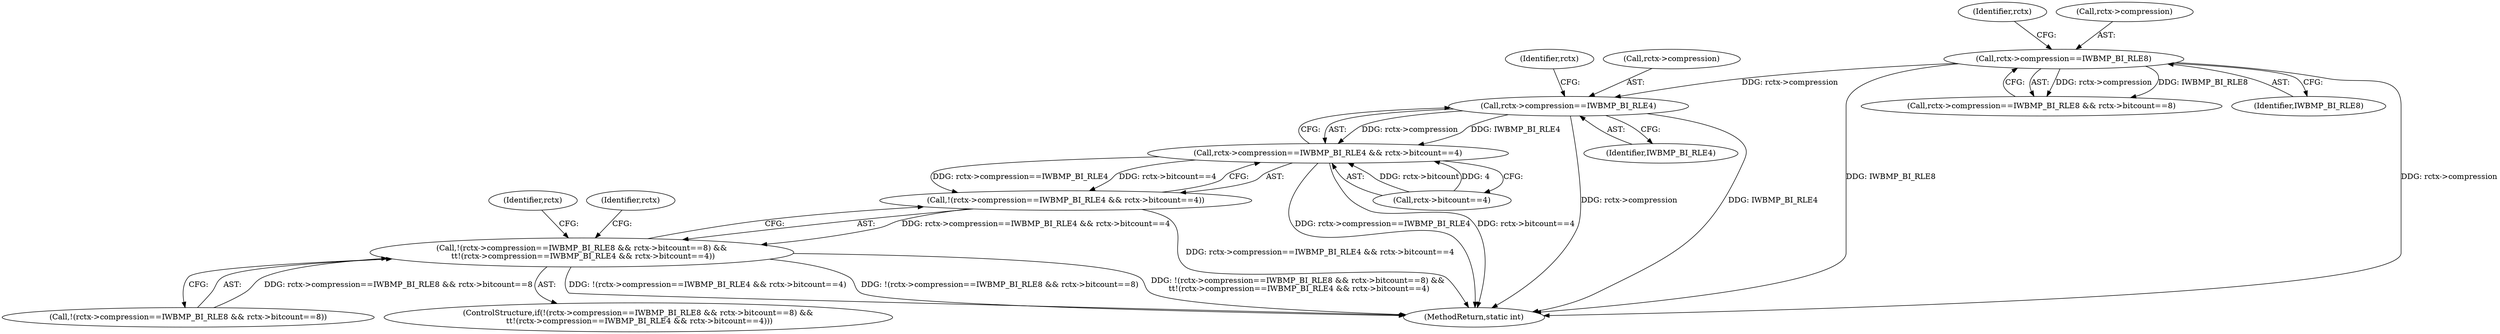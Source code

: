 digraph "0_imageworsener_a4f247707f08e322f0b41e82c3e06e224240a654@pointer" {
"1000123" [label="(Call,rctx->compression==IWBMP_BI_RLE4)"];
"1000111" [label="(Call,rctx->compression==IWBMP_BI_RLE8)"];
"1000122" [label="(Call,rctx->compression==IWBMP_BI_RLE4 && rctx->bitcount==4)"];
"1000121" [label="(Call,!(rctx->compression==IWBMP_BI_RLE4 && rctx->bitcount==4))"];
"1000108" [label="(Call,!(rctx->compression==IWBMP_BI_RLE8 && rctx->bitcount==8) &&\n \t\t!(rctx->compression==IWBMP_BI_RLE4 && rctx->bitcount==4))"];
"1000109" [label="(Call,!(rctx->compression==IWBMP_BI_RLE8 && rctx->bitcount==8))"];
"1000142" [label="(Identifier,rctx)"];
"1000118" [label="(Identifier,rctx)"];
"1000127" [label="(Identifier,IWBMP_BI_RLE4)"];
"1000130" [label="(Identifier,rctx)"];
"1000110" [label="(Call,rctx->compression==IWBMP_BI_RLE8 && rctx->bitcount==8)"];
"1000112" [label="(Call,rctx->compression)"];
"1000111" [label="(Call,rctx->compression==IWBMP_BI_RLE8)"];
"1000107" [label="(ControlStructure,if(!(rctx->compression==IWBMP_BI_RLE8 && rctx->bitcount==8) &&\n \t\t!(rctx->compression==IWBMP_BI_RLE4 && rctx->bitcount==4)))"];
"1000124" [label="(Call,rctx->compression)"];
"1000123" [label="(Call,rctx->compression==IWBMP_BI_RLE4)"];
"1000121" [label="(Call,!(rctx->compression==IWBMP_BI_RLE4 && rctx->bitcount==4))"];
"1000128" [label="(Call,rctx->bitcount==4)"];
"1000108" [label="(Call,!(rctx->compression==IWBMP_BI_RLE8 && rctx->bitcount==8) &&\n \t\t!(rctx->compression==IWBMP_BI_RLE4 && rctx->bitcount==4))"];
"1000136" [label="(Identifier,rctx)"];
"1000228" [label="(MethodReturn,static int)"];
"1000122" [label="(Call,rctx->compression==IWBMP_BI_RLE4 && rctx->bitcount==4)"];
"1000115" [label="(Identifier,IWBMP_BI_RLE8)"];
"1000123" -> "1000122"  [label="AST: "];
"1000123" -> "1000127"  [label="CFG: "];
"1000124" -> "1000123"  [label="AST: "];
"1000127" -> "1000123"  [label="AST: "];
"1000130" -> "1000123"  [label="CFG: "];
"1000122" -> "1000123"  [label="CFG: "];
"1000123" -> "1000228"  [label="DDG: IWBMP_BI_RLE4"];
"1000123" -> "1000228"  [label="DDG: rctx->compression"];
"1000123" -> "1000122"  [label="DDG: rctx->compression"];
"1000123" -> "1000122"  [label="DDG: IWBMP_BI_RLE4"];
"1000111" -> "1000123"  [label="DDG: rctx->compression"];
"1000111" -> "1000110"  [label="AST: "];
"1000111" -> "1000115"  [label="CFG: "];
"1000112" -> "1000111"  [label="AST: "];
"1000115" -> "1000111"  [label="AST: "];
"1000118" -> "1000111"  [label="CFG: "];
"1000110" -> "1000111"  [label="CFG: "];
"1000111" -> "1000228"  [label="DDG: rctx->compression"];
"1000111" -> "1000228"  [label="DDG: IWBMP_BI_RLE8"];
"1000111" -> "1000110"  [label="DDG: rctx->compression"];
"1000111" -> "1000110"  [label="DDG: IWBMP_BI_RLE8"];
"1000122" -> "1000121"  [label="AST: "];
"1000122" -> "1000128"  [label="CFG: "];
"1000128" -> "1000122"  [label="AST: "];
"1000121" -> "1000122"  [label="CFG: "];
"1000122" -> "1000228"  [label="DDG: rctx->compression==IWBMP_BI_RLE4"];
"1000122" -> "1000228"  [label="DDG: rctx->bitcount==4"];
"1000122" -> "1000121"  [label="DDG: rctx->compression==IWBMP_BI_RLE4"];
"1000122" -> "1000121"  [label="DDG: rctx->bitcount==4"];
"1000128" -> "1000122"  [label="DDG: rctx->bitcount"];
"1000128" -> "1000122"  [label="DDG: 4"];
"1000121" -> "1000108"  [label="AST: "];
"1000108" -> "1000121"  [label="CFG: "];
"1000121" -> "1000228"  [label="DDG: rctx->compression==IWBMP_BI_RLE4 && rctx->bitcount==4"];
"1000121" -> "1000108"  [label="DDG: rctx->compression==IWBMP_BI_RLE4 && rctx->bitcount==4"];
"1000108" -> "1000107"  [label="AST: "];
"1000108" -> "1000109"  [label="CFG: "];
"1000109" -> "1000108"  [label="AST: "];
"1000136" -> "1000108"  [label="CFG: "];
"1000142" -> "1000108"  [label="CFG: "];
"1000108" -> "1000228"  [label="DDG: !(rctx->compression==IWBMP_BI_RLE8 && rctx->bitcount==8)"];
"1000108" -> "1000228"  [label="DDG: !(rctx->compression==IWBMP_BI_RLE8 && rctx->bitcount==8) &&\n \t\t!(rctx->compression==IWBMP_BI_RLE4 && rctx->bitcount==4)"];
"1000108" -> "1000228"  [label="DDG: !(rctx->compression==IWBMP_BI_RLE4 && rctx->bitcount==4)"];
"1000109" -> "1000108"  [label="DDG: rctx->compression==IWBMP_BI_RLE8 && rctx->bitcount==8"];
}
